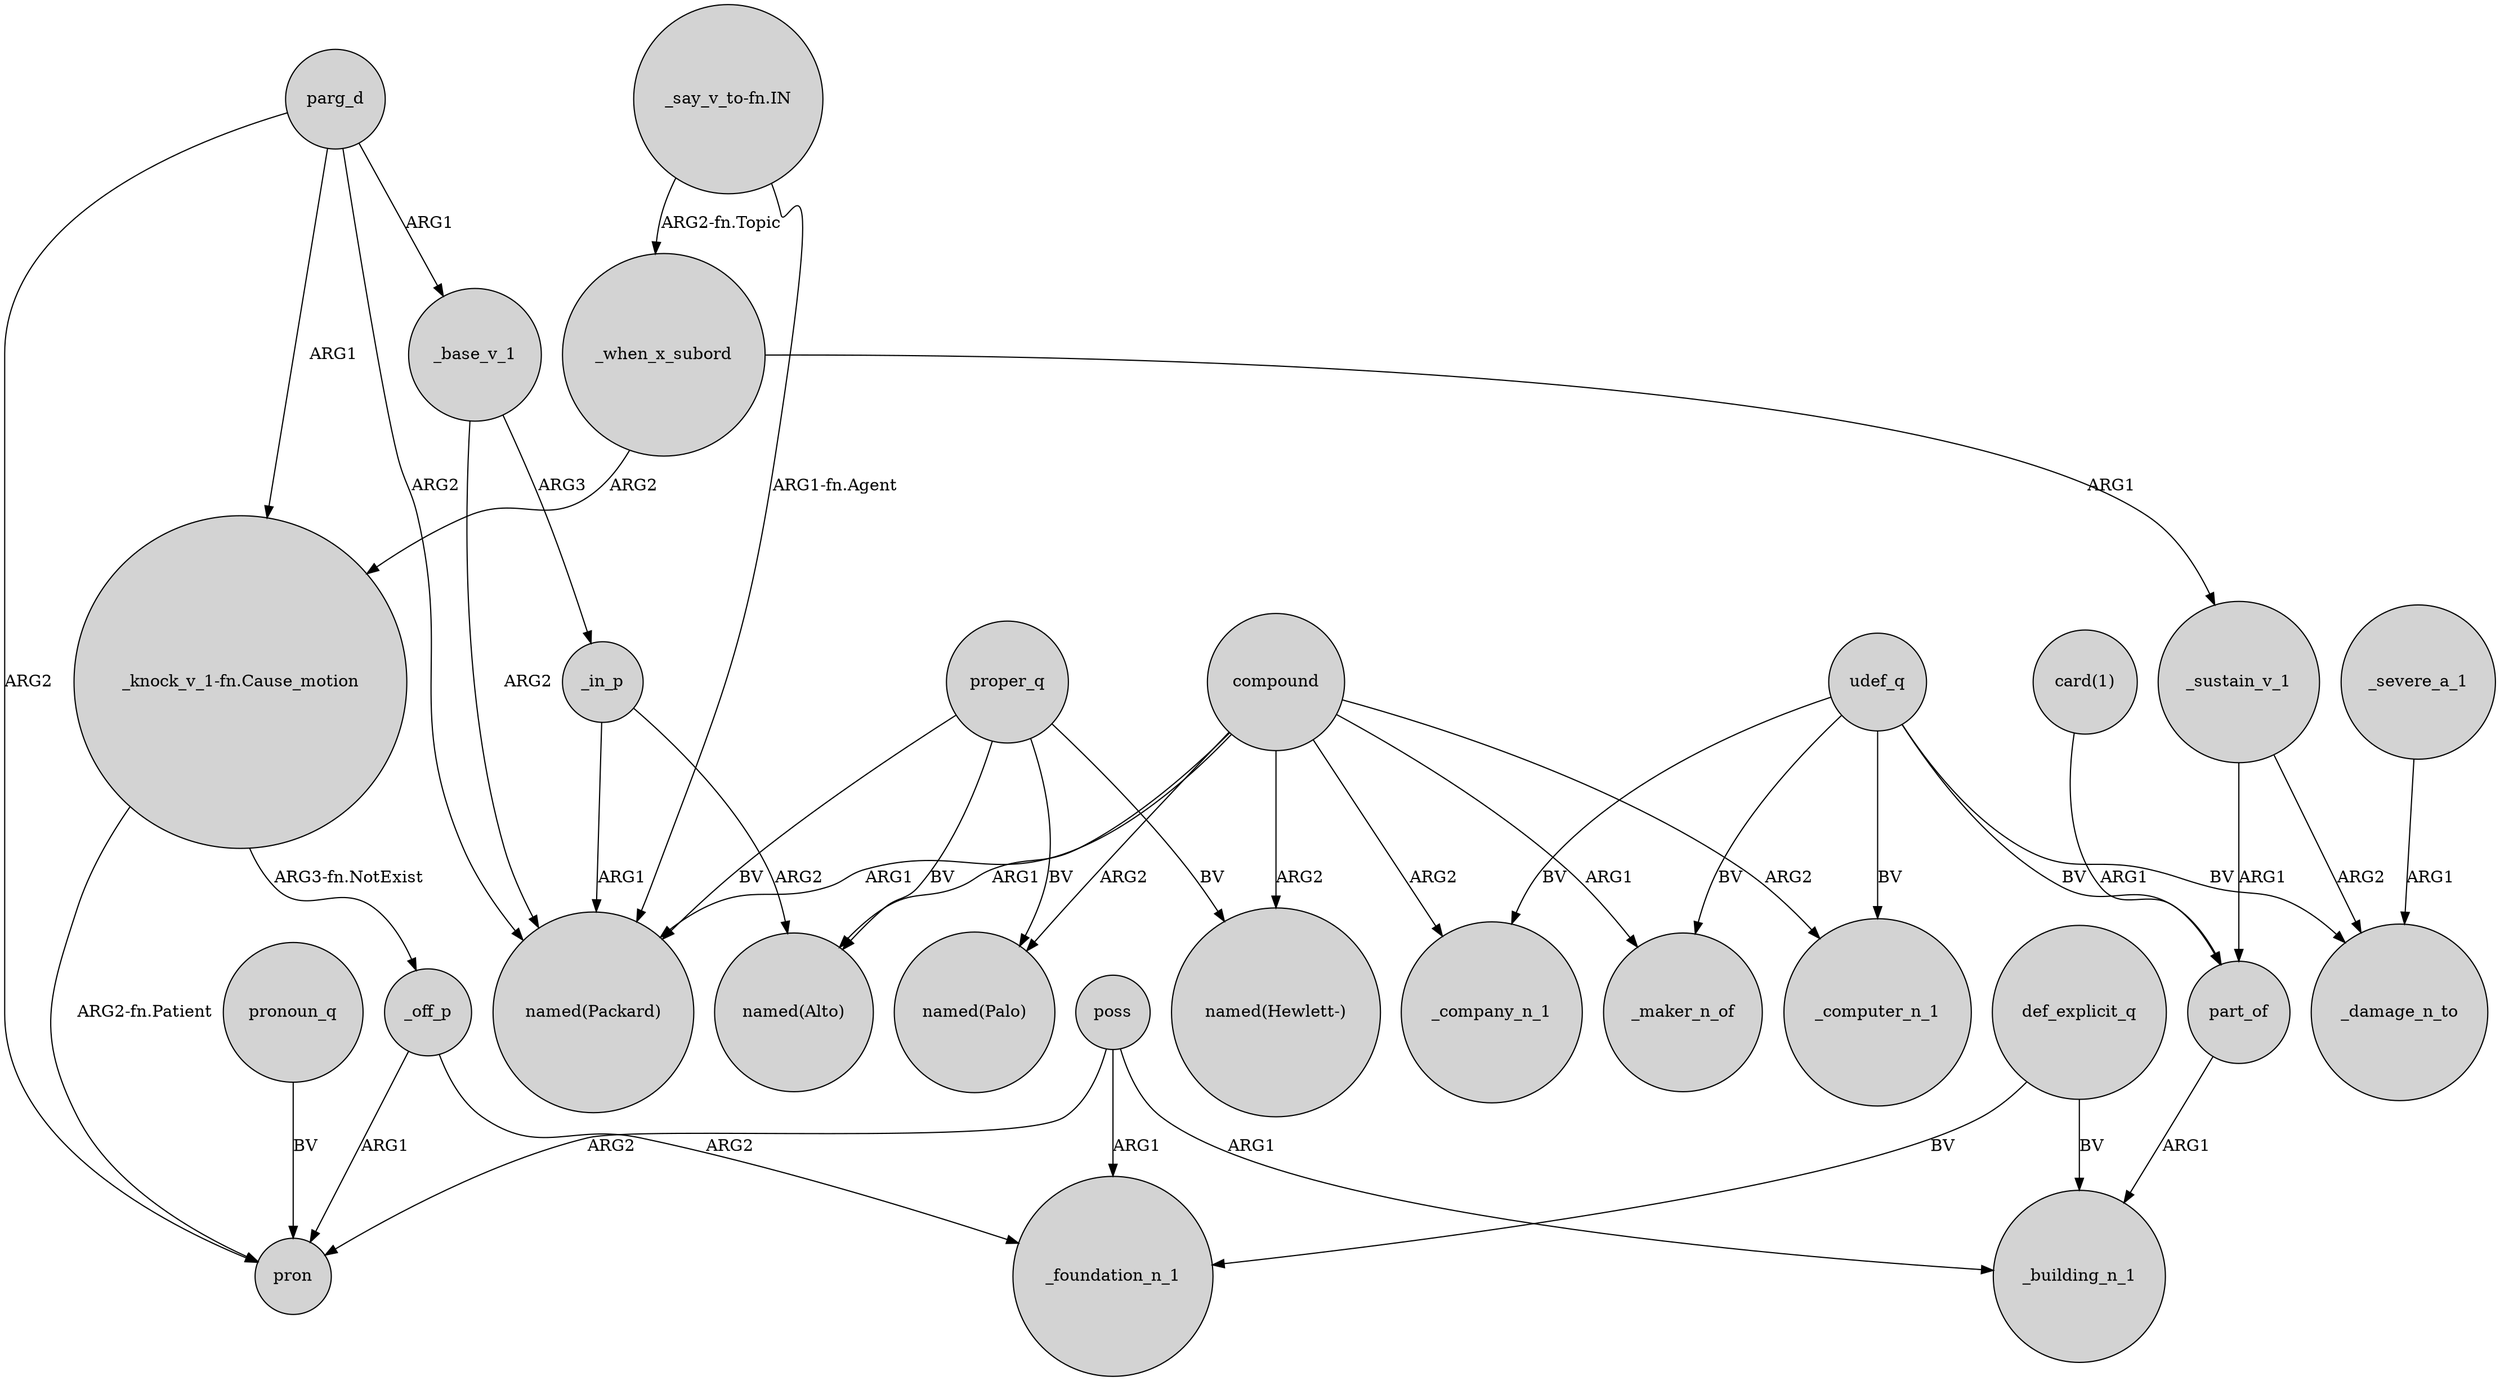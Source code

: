 digraph {
	node [shape=circle style=filled]
	udef_q -> _company_n_1 [label=BV]
	_severe_a_1 -> _damage_n_to [label=ARG1]
	proper_q -> "named(Alto)" [label=BV]
	udef_q -> part_of [label=BV]
	proper_q -> "named(Packard)" [label=BV]
	compound -> "named(Hewlett-)" [label=ARG2]
	poss -> pron [label=ARG2]
	poss -> _building_n_1 [label=ARG1]
	compound -> _company_n_1 [label=ARG2]
	_when_x_subord -> "_knock_v_1-fn.Cause_motion" [label=ARG2]
	parg_d -> "_knock_v_1-fn.Cause_motion" [label=ARG1]
	compound -> _maker_n_of [label=ARG1]
	compound -> "named(Alto)" [label=ARG1]
	_base_v_1 -> "named(Packard)" [label=ARG2]
	parg_d -> "named(Packard)" [label=ARG2]
	"_knock_v_1-fn.Cause_motion" -> _off_p [label="ARG3-fn.NotExist"]
	udef_q -> _computer_n_1 [label=BV]
	proper_q -> "named(Hewlett-)" [label=BV]
	compound -> _computer_n_1 [label=ARG2]
	"_knock_v_1-fn.Cause_motion" -> pron [label="ARG2-fn.Patient"]
	parg_d -> pron [label=ARG2]
	compound -> "named(Packard)" [label=ARG1]
	pronoun_q -> pron [label=BV]
	_off_p -> _foundation_n_1 [label=ARG2]
	"_say_v_to-fn.IN" -> _when_x_subord [label="ARG2-fn.Topic"]
	_sustain_v_1 -> part_of [label=ARG1]
	part_of -> _building_n_1 [label=ARG1]
	"_say_v_to-fn.IN" -> "named(Packard)" [label="ARG1-fn.Agent"]
	udef_q -> _damage_n_to [label=BV]
	udef_q -> _maker_n_of [label=BV]
	_base_v_1 -> _in_p [label=ARG3]
	_in_p -> "named(Alto)" [label=ARG2]
	_sustain_v_1 -> _damage_n_to [label=ARG2]
	proper_q -> "named(Palo)" [label=BV]
	"card(1)" -> part_of [label=ARG1]
	_in_p -> "named(Packard)" [label=ARG1]
	poss -> _foundation_n_1 [label=ARG1]
	parg_d -> _base_v_1 [label=ARG1]
	def_explicit_q -> _foundation_n_1 [label=BV]
	def_explicit_q -> _building_n_1 [label=BV]
	compound -> "named(Palo)" [label=ARG2]
	_off_p -> pron [label=ARG1]
	_when_x_subord -> _sustain_v_1 [label=ARG1]
}
